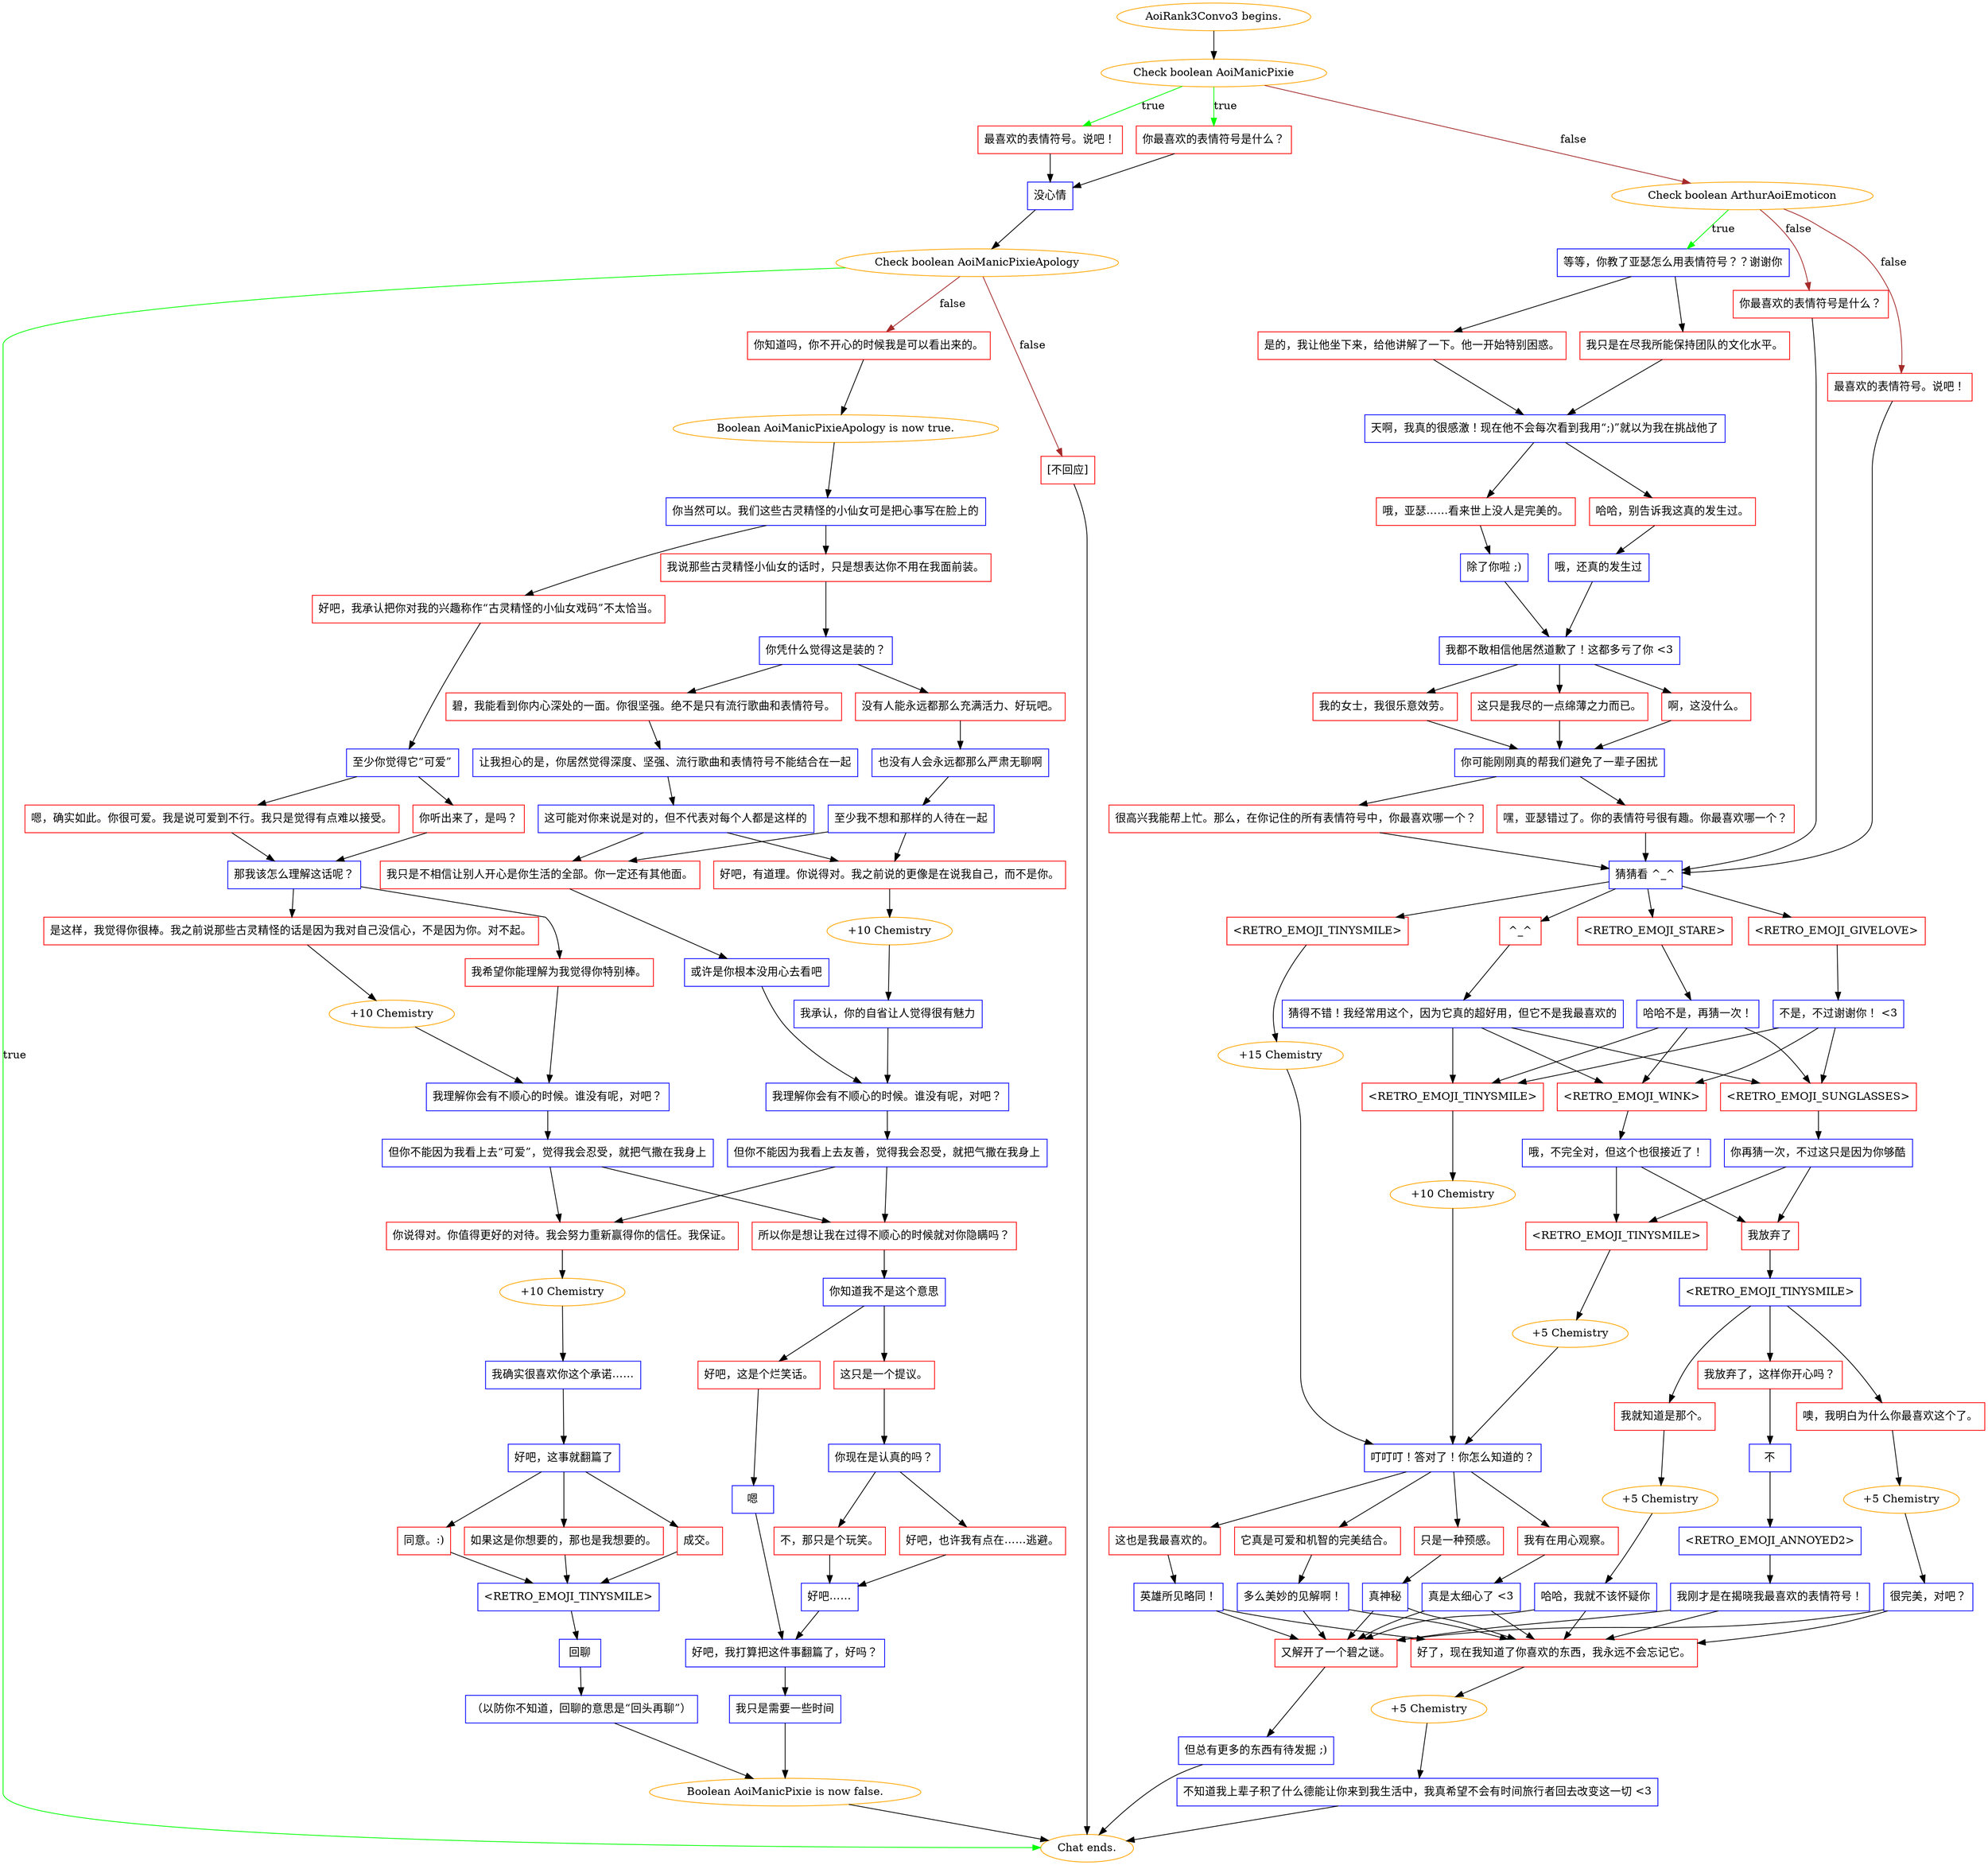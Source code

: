 digraph {
	"AoiRank3Convo3 begins." [color=orange];
		"AoiRank3Convo3 begins." -> j143323039;
	j143323039 [label="Check boolean AoiManicPixie",color=orange];
		j143323039 -> j1731757680 [label=true,color=green];
		j143323039 -> j2772727837 [label=true,color=green];
		j143323039 -> j1479617161 [label=false,color=brown];
	j1731757680 [label="你最喜欢的表情符号是什么？",shape=box,color=red];
		j1731757680 -> j1929635784;
	j2772727837 [label="最喜欢的表情符号。说吧！",shape=box,color=red];
		j2772727837 -> j1929635784;
	j1479617161 [label="Check boolean ArthurAoiEmoticon",color=orange];
		j1479617161 -> j1973940356 [label=true,color=green];
		j1479617161 -> j664569253 [label=false,color=brown];
		j1479617161 -> j4199590182 [label=false,color=brown];
	j1929635784 [label="没心情",shape=box,color=blue];
		j1929635784 -> j2910786149;
	j1973940356 [label="等等，你教了亚瑟怎么用表情符号？？谢谢你",shape=box,color=blue];
		j1973940356 -> j3111238242;
		j1973940356 -> j2127678340;
	j664569253 [label="你最喜欢的表情符号是什么？",shape=box,color=red];
		j664569253 -> j905012393;
	j4199590182 [label="最喜欢的表情符号。说吧！",shape=box,color=red];
		j4199590182 -> j905012393;
	j2910786149 [label="Check boolean AoiManicPixieApology",color=orange];
		j2910786149 -> "Chat ends." [label=true,color=green];
		j2910786149 -> j2599044487 [label=false,color=brown];
		j2910786149 -> j3001140442 [label=false,color=brown];
	j3111238242 [label="是的，我让他坐下来，给他讲解了一下。他一开始特别困惑。",shape=box,color=red];
		j3111238242 -> j3204885268;
	j2127678340 [label="我只是在尽我所能保持团队的文化水平。",shape=box,color=red];
		j2127678340 -> j3204885268;
	j905012393 [label="猜猜看 ^_^",shape=box,color=blue];
		j905012393 -> j2084563635;
		j905012393 -> j4012488823;
		j905012393 -> j2466025192;
		j905012393 -> j4067114267;
	"Chat ends." [color=orange];
	j2599044487 [label="你知道吗，你不开心的时候我是可以看出来的。",shape=box,color=red];
		j2599044487 -> j1453988720;
	j3001140442 [label="[不回应]",shape=box,color=red];
		j3001140442 -> "Chat ends.";
	j3204885268 [label="天啊，我真的很感激！现在他不会每次看到我用“;)”就以为我在挑战他了",shape=box,color=blue];
		j3204885268 -> j2083530534;
		j3204885268 -> j3281520539;
	j2084563635 [label="<RETRO_EMOJI_GIVELOVE>",shape=box,color=red];
		j2084563635 -> j3347379388;
	j4012488823 [label="^_^",shape=box,color=red];
		j4012488823 -> j3661354130;
	j2466025192 [label="<RETRO_EMOJI_STARE>",shape=box,color=red];
		j2466025192 -> j1354952853;
	j4067114267 [label="<RETRO_EMOJI_TINYSMILE>",shape=box,color=red];
		j4067114267 -> j1918465965;
	j1453988720 [label="Boolean AoiManicPixieApology is now true.",color=orange];
		j1453988720 -> j59877921;
	j2083530534 [label="哈哈，别告诉我这真的发生过。",shape=box,color=red];
		j2083530534 -> j2105311558;
	j3281520539 [label="哦，亚瑟……看来世上没人是完美的。",shape=box,color=red];
		j3281520539 -> j3823730092;
	j3347379388 [label="不是，不过谢谢你！ <3",shape=box,color=blue];
		j3347379388 -> j2765654683;
		j3347379388 -> j2164917111;
		j3347379388 -> j1632850060;
	j3661354130 [label="猜得不错！我经常用这个，因为它真的超好用，但它不是我最喜欢的",shape=box,color=blue];
		j3661354130 -> j2765654683;
		j3661354130 -> j2164917111;
		j3661354130 -> j1632850060;
	j1354952853 [label="哈哈不是，再猜一次！",shape=box,color=blue];
		j1354952853 -> j2765654683;
		j1354952853 -> j2164917111;
		j1354952853 -> j1632850060;
	j1918465965 [label="+15 Chemistry",color=orange];
		j1918465965 -> j865635603;
	j59877921 [label="你当然可以。我们这些古灵精怪的小仙女可是把心事写在脸上的",shape=box,color=blue];
		j59877921 -> j141596334;
		j59877921 -> j99983852;
	j2105311558 [label="哦，还真的发生过",shape=box,color=blue];
		j2105311558 -> j2204174802;
	j3823730092 [label="除了你啦 ;)",shape=box,color=blue];
		j3823730092 -> j2204174802;
	j2765654683 [label="<RETRO_EMOJI_WINK>",shape=box,color=red];
		j2765654683 -> j3751469359;
	j2164917111 [label="<RETRO_EMOJI_SUNGLASSES>",shape=box,color=red];
		j2164917111 -> j599734716;
	j1632850060 [label="<RETRO_EMOJI_TINYSMILE>",shape=box,color=red];
		j1632850060 -> j1241739737;
	j865635603 [label="叮叮叮！答对了！你怎么知道的？",shape=box,color=blue];
		j865635603 -> j807934547;
		j865635603 -> j329329160;
		j865635603 -> j180578546;
		j865635603 -> j919166126;
	j141596334 [label="好吧，我承认把你对我的兴趣称作“古灵精怪的小仙女戏码”不太恰当。",shape=box,color=red];
		j141596334 -> j3737627322;
	j99983852 [label="我说那些古灵精怪小仙女的话时，只是想表达你不用在我面前装。",shape=box,color=red];
		j99983852 -> j2848494318;
	j2204174802 [label="我都不敢相信他居然道歉了！这都多亏了你 <3",shape=box,color=blue];
		j2204174802 -> j1141115545;
		j2204174802 -> j627712257;
		j2204174802 -> j3457821735;
	j3751469359 [label="哦，不完全对，但这个也很接近了！",shape=box,color=blue];
		j3751469359 -> j578149035;
		j3751469359 -> j4022843581;
	j599734716 [label="你再猜一次，不过这只是因为你够酷",shape=box,color=blue];
		j599734716 -> j578149035;
		j599734716 -> j4022843581;
	j1241739737 [label="+10 Chemistry",color=orange];
		j1241739737 -> j865635603;
	j807934547 [label="这也是我最喜欢的。",shape=box,color=red];
		j807934547 -> j2602137832;
	j329329160 [label="它真是可爱和机智的完美结合。",shape=box,color=red];
		j329329160 -> j3834657682;
	j180578546 [label="只是一种预感。",shape=box,color=red];
		j180578546 -> j210549169;
	j919166126 [label="我有在用心观察。",shape=box,color=red];
		j919166126 -> j268377587;
	j3737627322 [label="至少你觉得它“可爱”",shape=box,color=blue];
		j3737627322 -> j445370221;
		j3737627322 -> j2165591717;
	j2848494318 [label="你凭什么觉得这是装的？",shape=box,color=blue];
		j2848494318 -> j2826047444;
		j2848494318 -> j2781710337;
	j1141115545 [label="啊，这没什么。",shape=box,color=red];
		j1141115545 -> j2291831688;
	j627712257 [label="我的女士，我很乐意效劳。",shape=box,color=red];
		j627712257 -> j2291831688;
	j3457821735 [label="这只是我尽的一点绵薄之力而已。",shape=box,color=red];
		j3457821735 -> j2291831688;
	j578149035 [label="我放弃了",shape=box,color=red];
		j578149035 -> j659149515;
	j4022843581 [label="<RETRO_EMOJI_TINYSMILE>",shape=box,color=red];
		j4022843581 -> j948815001;
	j2602137832 [label="英雄所见略同！",shape=box,color=blue];
		j2602137832 -> j3995258800;
		j2602137832 -> j2434669883;
	j3834657682 [label="多么美妙的见解啊！",shape=box,color=blue];
		j3834657682 -> j3995258800;
		j3834657682 -> j2434669883;
	j210549169 [label="真神秘",shape=box,color=blue];
		j210549169 -> j3995258800;
		j210549169 -> j2434669883;
	j268377587 [label="真是太细心了 <3",shape=box,color=blue];
		j268377587 -> j3995258800;
		j268377587 -> j2434669883;
	j445370221 [label="嗯，确实如此。你很可爱。我是说可爱到不行。我只是觉得有点难以接受。",shape=box,color=red];
		j445370221 -> j3310586089;
	j2165591717 [label="你听出来了，是吗？",shape=box,color=red];
		j2165591717 -> j3310586089;
	j2826047444 [label="没有人能永远都那么充满活力、好玩吧。",shape=box,color=red];
		j2826047444 -> j3609779277;
	j2781710337 [label="碧，我能看到你内心深处的一面。你很坚强。绝不是只有流行歌曲和表情符号。",shape=box,color=red];
		j2781710337 -> j3514491271;
	j2291831688 [label="你可能刚刚真的帮我们避免了一辈子困扰",shape=box,color=blue];
		j2291831688 -> j2497258934;
		j2291831688 -> j1739152603;
	j659149515 [label="<RETRO_EMOJI_TINYSMILE>",shape=box,color=blue];
		j659149515 -> j4265771273;
		j659149515 -> j1367854379;
		j659149515 -> j1126007223;
	j948815001 [label="+5 Chemistry",color=orange];
		j948815001 -> j865635603;
	j3995258800 [label="好了，现在我知道了你喜欢的东西，我永远不会忘记它。",shape=box,color=red];
		j3995258800 -> j3912003483;
	j2434669883 [label="又解开了一个碧之谜。",shape=box,color=red];
		j2434669883 -> j2224285356;
	j3310586089 [label="那我该怎么理解这话呢？",shape=box,color=blue];
		j3310586089 -> j2747843862;
		j3310586089 -> j1570468506;
	j3609779277 [label="也没有人会永远都那么严肃无聊啊",shape=box,color=blue];
		j3609779277 -> j3737817083;
	j3514491271 [label="让我担心的是，你居然觉得深度、坚强、流行歌曲和表情符号不能结合在一起",shape=box,color=blue];
		j3514491271 -> j935665850;
	j2497258934 [label="很高兴我能帮上忙。那么，在你记住的所有表情符号中，你最喜欢哪一个？",shape=box,color=red];
		j2497258934 -> j905012393;
	j1739152603 [label="嘿，亚瑟错过了。你的表情符号很有趣。你最喜欢哪一个？",shape=box,color=red];
		j1739152603 -> j905012393;
	j4265771273 [label="噢，我明白为什么你最喜欢这个了。",shape=box,color=red];
		j4265771273 -> j2954523623;
	j1367854379 [label="我放弃了，这样你开心吗？",shape=box,color=red];
		j1367854379 -> j343742156;
	j1126007223 [label="我就知道是那个。",shape=box,color=red];
		j1126007223 -> j1801459647;
	j3912003483 [label="+5 Chemistry",color=orange];
		j3912003483 -> j907011613;
	j2224285356 [label="但总有更多的东西有待发掘 ;)",shape=box,color=blue];
		j2224285356 -> "Chat ends.";
	j2747843862 [label="是这样，我觉得你很棒。我之前说那些古灵精怪的话是因为我对自己没信心，不是因为你。对不起。",shape=box,color=red];
		j2747843862 -> j386714187;
	j1570468506 [label="我希望你能理解为我觉得你特别棒。",shape=box,color=red];
		j1570468506 -> j1731642454;
	j3737817083 [label="至少我不想和那样的人待在一起",shape=box,color=blue];
		j3737817083 -> j4065996811;
		j3737817083 -> j3714642610;
	j935665850 [label="这可能对你来说是对的，但不代表对每个人都是这样的",shape=box,color=blue];
		j935665850 -> j3714642610;
		j935665850 -> j4065996811;
	j2954523623 [label="+5 Chemistry",color=orange];
		j2954523623 -> j2391670477;
	j343742156 [label="不",shape=box,color=blue];
		j343742156 -> j3321466804;
	j1801459647 [label="+5 Chemistry",color=orange];
		j1801459647 -> j3245170234;
	j907011613 [label="不知道我上辈子积了什么德能让你来到我生活中，我真希望不会有时间旅行者回去改变这一切 <3",shape=box,color=blue];
		j907011613 -> "Chat ends.";
	j386714187 [label="+10 Chemistry",color=orange];
		j386714187 -> j1731642454;
	j1731642454 [label="我理解你会有不顺心的时候。谁没有呢，对吧？",shape=box,color=blue];
		j1731642454 -> j762961280;
	j4065996811 [label="我只是不相信让别人开心是你生活的全部。你一定还有其他面。",shape=box,color=red];
		j4065996811 -> j1940370889;
	j3714642610 [label="好吧，有道理。你说得对。我之前说的更像是在说我自己，而不是你。",shape=box,color=red];
		j3714642610 -> j173221716;
	j2391670477 [label="很完美，对吧？",shape=box,color=blue];
		j2391670477 -> j3995258800;
		j2391670477 -> j2434669883;
	j3321466804 [label="<RETRO_EMOJI_ANNOYED2>",shape=box,color=blue];
		j3321466804 -> j4128336624;
	j3245170234 [label="哈哈，我就不该怀疑你",shape=box,color=blue];
		j3245170234 -> j3995258800;
		j3245170234 -> j2434669883;
	j762961280 [label="但你不能因为我看上去“可爱”，觉得我会忍受，就把气撒在我身上",shape=box,color=blue];
		j762961280 -> j3753571226;
		j762961280 -> j2767495480;
	j1940370889 [label="或许是你根本没用心去看吧",shape=box,color=blue];
		j1940370889 -> j3073015680;
	j173221716 [label="+10 Chemistry",color=orange];
		j173221716 -> j2022930641;
	j4128336624 [label="我刚才是在揭晓我最喜欢的表情符号！",shape=box,color=blue];
		j4128336624 -> j3995258800;
		j4128336624 -> j2434669883;
	j3753571226 [label="你说得对。你值得更好的对待。我会努力重新赢得你的信任。我保证。",shape=box,color=red];
		j3753571226 -> j4097040396;
	j2767495480 [label="所以你是想让我在过得不顺心的时候就对你隐瞒吗？",shape=box,color=red];
		j2767495480 -> j3130881471;
	j3073015680 [label="我理解你会有不顺心的时候。谁没有呢，对吧？",shape=box,color=blue];
		j3073015680 -> j1669902652;
	j2022930641 [label="我承认，你的自省让人觉得很有魅力",shape=box,color=blue];
		j2022930641 -> j3073015680;
	j4097040396 [label="+10 Chemistry",color=orange];
		j4097040396 -> j1857759934;
	j3130881471 [label="你知道我不是这个意思",shape=box,color=blue];
		j3130881471 -> j851252050;
		j3130881471 -> j2342526104;
	j1669902652 [label="但你不能因为我看上去友善，觉得我会忍受，就把气撒在我身上",shape=box,color=blue];
		j1669902652 -> j3753571226;
		j1669902652 -> j2767495480;
	j1857759934 [label="我确实很喜欢你这个承诺……",shape=box,color=blue];
		j1857759934 -> j3501198153;
	j851252050 [label="这只是一个提议。",shape=box,color=red];
		j851252050 -> j1738691077;
	j2342526104 [label="好吧，这是个烂笑话。",shape=box,color=red];
		j2342526104 -> j2997104611;
	j3501198153 [label="好吧，这事就翻篇了",shape=box,color=blue];
		j3501198153 -> j3495784789;
		j3501198153 -> j114700491;
		j3501198153 -> j4060750859;
	j1738691077 [label="你现在是认真的吗？",shape=box,color=blue];
		j1738691077 -> j466410688;
		j1738691077 -> j1191514109;
	j2997104611 [label="嗯",shape=box,color=blue];
		j2997104611 -> j1959291566;
	j3495784789 [label="成交。",shape=box,color=red];
		j3495784789 -> j893551351;
	j114700491 [label="同意。:)",shape=box,color=red];
		j114700491 -> j893551351;
	j4060750859 [label="如果这是你想要的，那也是我想要的。",shape=box,color=red];
		j4060750859 -> j893551351;
	j466410688 [label="好吧，也许我有点在……逃避。",shape=box,color=red];
		j466410688 -> j2832129356;
	j1191514109 [label="不，那只是个玩笑。",shape=box,color=red];
		j1191514109 -> j2832129356;
	j1959291566 [label="好吧，我打算把这件事翻篇了，好吗？",shape=box,color=blue];
		j1959291566 -> j1971218265;
	j893551351 [label="<RETRO_EMOJI_TINYSMILE>",shape=box,color=blue];
		j893551351 -> j1742794790;
	j2832129356 [label="好吧……",shape=box,color=blue];
		j2832129356 -> j1959291566;
	j1971218265 [label="我只是需要一些时间",shape=box,color=blue];
		j1971218265 -> j2477397060;
	j1742794790 [label="回聊",shape=box,color=blue];
		j1742794790 -> j1301619778;
	j2477397060 [label="Boolean AoiManicPixie is now false.",color=orange];
		j2477397060 -> "Chat ends.";
	j1301619778 [label="（以防你不知道，回聊的意思是“回头再聊”）",shape=box,color=blue];
		j1301619778 -> j2477397060;
}